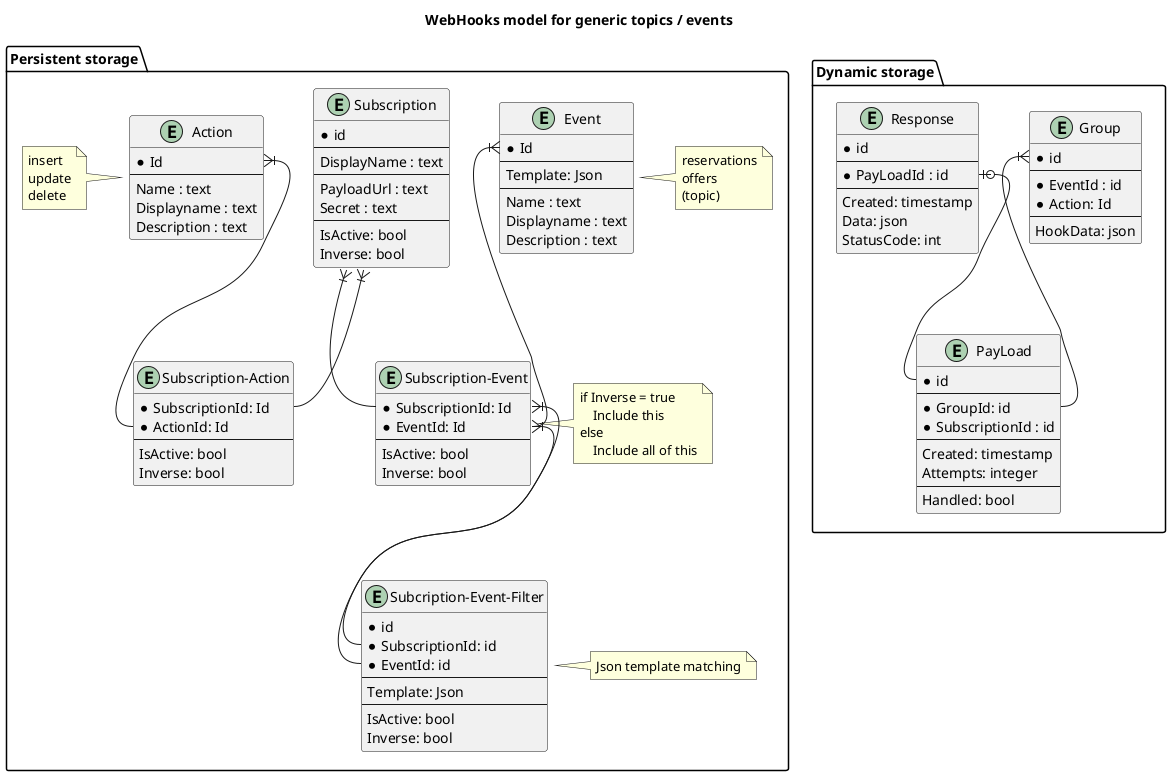 @startuml WebHooks data
title WebHooks model for generic topics / events
package "Persistent storage" {



entity "Subscription" {
  *id 
  --
  DisplayName : text
  --
  PayloadUrl : text
  Secret : text
  --
  IsActive: bool
  Inverse: bool
}

entity Event as "Event" {
  *Id
  --
  Template: Json
  --
  Name : text
  Displayname : text
  Description : text
}


note right of Event
    reservations
    offers
    (topic)
end note



entity "Action" {
  *Id
  --
  Name : text
  Displayname : text
  Description : text
}

note left of Action
    insert
    update
    delete
end note

entity SE as "Subscription-Event" {
  *SubscriptionId: Id
  *EventId: Id 
  --
  IsActive: bool
  Inverse: bool
}



note right of  SE
    if Inverse = true 
        Include this  
    else
        Include all of this
end note


Subscription::Id }|-- SE::SubscriptionId
Event::Id }|-- SE::EventId

entity SA as "Subscription-Action" {
  *SubscriptionId: Id
  *ActionId: Id
  --
  IsActive: bool
  Inverse: bool
}

Subscription::Id }|-- SA::SubscriptionId
Action::Id }|-- SA::ActionId



entity SEF as "Subcription-Event-Filter" {
  *id  
  *SubscriptionId: id  
  *EventId: id
  --
  Template: Json
  --
  IsActive: bool
  Inverse: bool
}

note right of SEF
    Json template matching
end note

SE::SubscriptionId }|-- SEF::SubscriptionId
SE::EventId }|-- SEF::EventId



}

package "Dynamic storage" {


entity g as "Group" {
  *id
  --
  *EventId : id
  *Action: Id
  --
  HookData: json
}
    
entity "PayLoad" {
  *id
  --
  *GroupId: id  
  *SubscriptionId : id
  --
  Created: timestamp
  Attempts: integer
  --
  Handled: bool
}

entity "Response" {
  *id 
  --
  *PayLoadId : id
  --
  Created: timestamp
  Data: json
  StatusCode: int
}

g::id }|-- PayLoad::GroupId
Response::PayLoadId |o-- PayLoad::id




}

